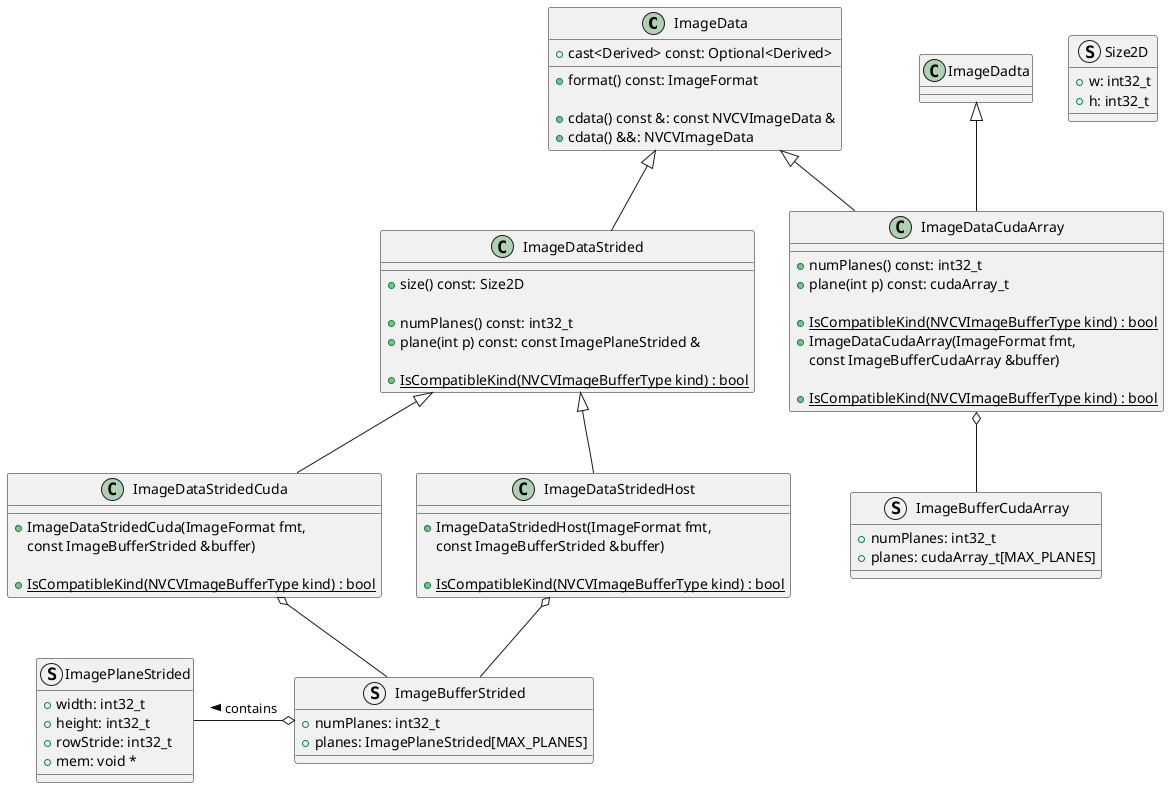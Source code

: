 ' Copyright (c) 2022-2023 NVIDIA CORPORATION & AFFILIATES. All rights reserved.
'
' SPDX-FileCopyrightText: NVIDIA CORPORATION & AFFILIATES
' SPDX-License-Identifier: Apache-2.0
'
' NVIDIA CORPORATION, its affiliates and licensors retain all intellectual
' property and proprietary rights in and to this material, related
' documentation and any modifications thereto. Any use, reproduction,
' disclosure or distribution of this material and related documentation
' without an express license agreement from NVIDIA CORPORATION or
' its affiliates is strictly prohibited.

@startuml

class ImageData
{
    + format() const: ImageFormat

    + cdata() const &: const NVCVImageData &
    + cdata() &&: NVCVImageData

    + cast<Derived> const: Optional<Derived>
}

class ImageDataCudaArray extends ImageData
{
    + numPlanes() const: int32_t
    + plane(int p) const: cudaArray_t

    + {static} IsCompatibleKind(NVCVImageBufferType kind) : bool
}

struct Size2D
{
    + w: int32_t
    + h: int32_t
}

struct ImagePlaneStrided
{
    + width: int32_t
    + height: int32_t
    + rowStride: int32_t
    + mem: void *
}

class ImageDataStrided extends ImageData
{
    + size() const: Size2D

    + numPlanes() const: int32_t
    + plane(int p) const: const ImagePlaneStrided &

    + {static} IsCompatibleKind(NVCVImageBufferType kind) : bool
}

struct ImageBufferCudaArray
{
    + numPlanes: int32_t
    + planes: cudaArray_t[MAX_PLANES]
}

class ImageDataCudaArray extends ImageDadta
{
    + ImageDataCudaArray(ImageFormat fmt,
                         const ImageBufferCudaArray &buffer)

    + {static} IsCompatibleKind(NVCVImageBufferType kind) : bool
}

struct ImageBufferStrided
{
    + numPlanes: int32_t
    + planes: ImagePlaneStrided[MAX_PLANES]
}

class ImageDataStridedCuda extends ImageDataStrided
{
    + ImageDataStridedCuda(ImageFormat fmt,
                           const ImageBufferStrided &buffer)

    + {static} IsCompatibleKind(NVCVImageBufferType kind) : bool
}

class ImageDataStridedHost extends ImageDataStrided
{
    + ImageDataStridedHost(ImageFormat fmt,
                           const ImageBufferStrided &buffer)

    + {static} IsCompatibleKind(NVCVImageBufferType kind) : bool
}

ImageBufferStrided -up-o ImageDataStridedHost
ImageBufferStrided -up-o ImageDataStridedCuda
ImagePlaneStrided -right-o ImageBufferStrided: contains <

ImageBufferCudaArray -up-o ImageDataCudaArray

@enduml
